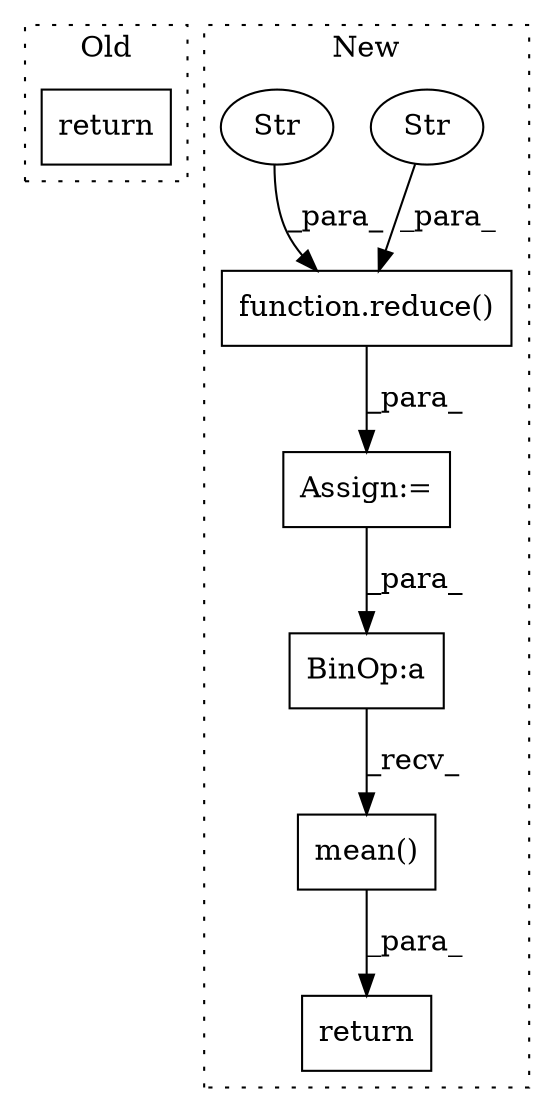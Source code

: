 digraph G {
subgraph cluster0 {
1 [label="return" a="93" s="52822" l="7" shape="box"];
label = "Old";
style="dotted";
}
subgraph cluster1 {
2 [label="function.reduce()" a="75" s="53333,53368" l="7,1" shape="box"];
3 [label="Assign:=" a="68" s="53330" l="3" shape="box"];
4 [label="return" a="93" s="53632" l="7" shape="box"];
5 [label="BinOp:a" a="82" s="53608" l="3" shape="box"];
6 [label="Str" a="66" s="53348" l="12" shape="ellipse"];
7 [label="Str" a="66" s="53362" l="6" shape="ellipse"];
8 [label="mean()" a="75" s="53639" l="13" shape="box"];
label = "New";
style="dotted";
}
2 -> 3 [label="_para_"];
3 -> 5 [label="_para_"];
5 -> 8 [label="_recv_"];
6 -> 2 [label="_para_"];
7 -> 2 [label="_para_"];
8 -> 4 [label="_para_"];
}